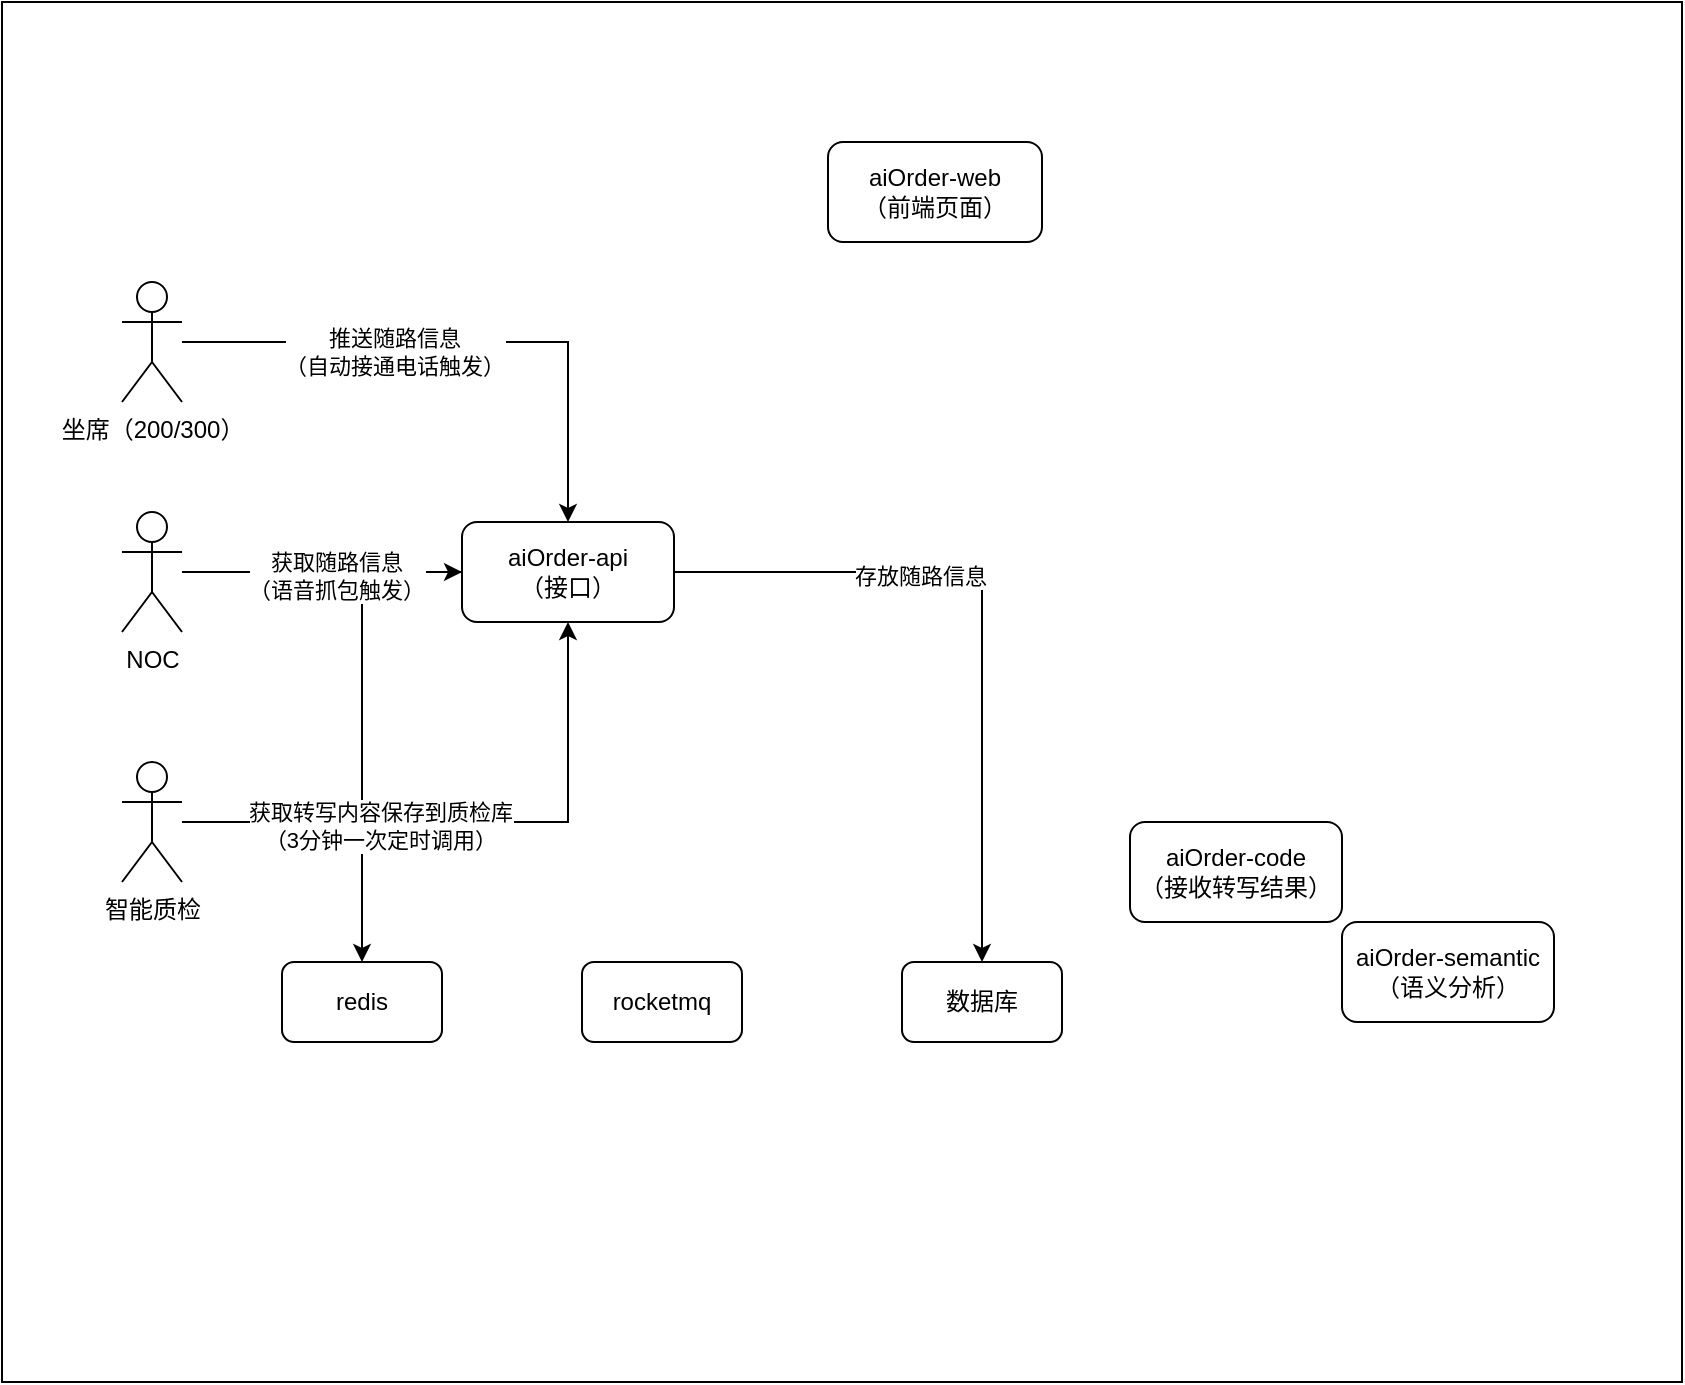 <mxfile version="15.7.3" type="github">
  <diagram id="TDRJOrQkZRvxVLFyGHF5" name="Page-1">
    <mxGraphModel dx="785" dy="1697" grid="1" gridSize="10" guides="1" tooltips="1" connect="1" arrows="1" fold="1" page="1" pageScale="1" pageWidth="827" pageHeight="1169" math="0" shadow="0">
      <root>
        <mxCell id="0" />
        <mxCell id="1" parent="0" />
        <mxCell id="H7IkyJ83xKfOgxSc8PPO-1" value="" style="rounded=0;whiteSpace=wrap;html=1;" parent="1" vertex="1">
          <mxGeometry x="40" y="-30" width="840" height="690" as="geometry" />
        </mxCell>
        <mxCell id="_P_8fhsZwQ1dmkPrRWgn-1" value="&lt;font style=&quot;vertical-align: inherit&quot;&gt;&lt;font style=&quot;vertical-align: inherit&quot;&gt;redis&lt;br&gt;&lt;/font&gt;&lt;/font&gt;" style="rounded=1;whiteSpace=wrap;html=1;" parent="1" vertex="1">
          <mxGeometry x="180" y="450" width="80" height="40" as="geometry" />
        </mxCell>
        <mxCell id="_P_8fhsZwQ1dmkPrRWgn-3" value="&lt;font style=&quot;vertical-align: inherit&quot;&gt;&lt;font style=&quot;vertical-align: inherit&quot;&gt;rocketmq&lt;/font&gt;&lt;/font&gt;" style="rounded=1;whiteSpace=wrap;html=1;" parent="1" vertex="1">
          <mxGeometry x="330" y="450" width="80" height="40" as="geometry" />
        </mxCell>
        <mxCell id="a1DzPcXFki-y8RiUeydO-17" style="edgeStyle=orthogonalEdgeStyle;rounded=0;orthogonalLoop=1;jettySize=auto;html=1;" edge="1" parent="1" source="a1DzPcXFki-y8RiUeydO-1" target="a1DzPcXFki-y8RiUeydO-4">
          <mxGeometry relative="1" as="geometry" />
        </mxCell>
        <mxCell id="a1DzPcXFki-y8RiUeydO-18" value="存放随路信息" style="edgeLabel;html=1;align=center;verticalAlign=middle;resizable=0;points=[];" vertex="1" connectable="0" parent="a1DzPcXFki-y8RiUeydO-17">
          <mxGeometry x="-0.296" y="-2" relative="1" as="geometry">
            <mxPoint as="offset" />
          </mxGeometry>
        </mxCell>
        <mxCell id="a1DzPcXFki-y8RiUeydO-19" style="edgeStyle=orthogonalEdgeStyle;rounded=0;orthogonalLoop=1;jettySize=auto;html=1;" edge="1" parent="1" source="a1DzPcXFki-y8RiUeydO-1" target="_P_8fhsZwQ1dmkPrRWgn-1">
          <mxGeometry relative="1" as="geometry" />
        </mxCell>
        <mxCell id="a1DzPcXFki-y8RiUeydO-1" value="aiOrder-api&lt;br&gt;（接口）" style="rounded=1;whiteSpace=wrap;html=1;" vertex="1" parent="1">
          <mxGeometry x="270" y="230" width="106" height="50" as="geometry" />
        </mxCell>
        <mxCell id="a1DzPcXFki-y8RiUeydO-2" value="aiOrder-web&lt;br&gt;（前端页面）" style="rounded=1;whiteSpace=wrap;html=1;" vertex="1" parent="1">
          <mxGeometry x="453" y="40" width="107" height="50" as="geometry" />
        </mxCell>
        <mxCell id="a1DzPcXFki-y8RiUeydO-3" value="aiOrder-semantic&lt;br&gt;（语义分析）" style="rounded=1;whiteSpace=wrap;html=1;" vertex="1" parent="1">
          <mxGeometry x="710" y="430" width="106" height="50" as="geometry" />
        </mxCell>
        <mxCell id="a1DzPcXFki-y8RiUeydO-4" value="数据库" style="rounded=1;whiteSpace=wrap;html=1;" vertex="1" parent="1">
          <mxGeometry x="490" y="450" width="80" height="40" as="geometry" />
        </mxCell>
        <mxCell id="a1DzPcXFki-y8RiUeydO-6" value="aiOrder-code&lt;br&gt;（接收转写结果）" style="rounded=1;whiteSpace=wrap;html=1;" vertex="1" parent="1">
          <mxGeometry x="604" y="380" width="106" height="50" as="geometry" />
        </mxCell>
        <mxCell id="a1DzPcXFki-y8RiUeydO-11" style="edgeStyle=orthogonalEdgeStyle;rounded=0;orthogonalLoop=1;jettySize=auto;html=1;" edge="1" parent="1" source="a1DzPcXFki-y8RiUeydO-7" target="a1DzPcXFki-y8RiUeydO-1">
          <mxGeometry relative="1" as="geometry" />
        </mxCell>
        <mxCell id="a1DzPcXFki-y8RiUeydO-12" value="推送随路信息&lt;br&gt;（自动接通电话触发）" style="edgeLabel;html=1;align=center;verticalAlign=middle;resizable=0;points=[];" vertex="1" connectable="0" parent="a1DzPcXFki-y8RiUeydO-11">
          <mxGeometry x="-0.25" y="-5" relative="1" as="geometry">
            <mxPoint as="offset" />
          </mxGeometry>
        </mxCell>
        <mxCell id="a1DzPcXFki-y8RiUeydO-7" value="坐席（200/300）" style="shape=umlActor;verticalLabelPosition=bottom;verticalAlign=top;html=1;outlineConnect=0;" vertex="1" parent="1">
          <mxGeometry x="100" y="110" width="30" height="60" as="geometry" />
        </mxCell>
        <mxCell id="a1DzPcXFki-y8RiUeydO-13" style="edgeStyle=orthogonalEdgeStyle;rounded=0;orthogonalLoop=1;jettySize=auto;html=1;" edge="1" parent="1" source="a1DzPcXFki-y8RiUeydO-8" target="a1DzPcXFki-y8RiUeydO-1">
          <mxGeometry relative="1" as="geometry" />
        </mxCell>
        <mxCell id="a1DzPcXFki-y8RiUeydO-14" value="获取随路信息&lt;br&gt;（语音抓包触发）" style="edgeLabel;html=1;align=center;verticalAlign=middle;resizable=0;points=[];" vertex="1" connectable="0" parent="a1DzPcXFki-y8RiUeydO-13">
          <mxGeometry x="0.103" y="-2" relative="1" as="geometry">
            <mxPoint as="offset" />
          </mxGeometry>
        </mxCell>
        <mxCell id="a1DzPcXFki-y8RiUeydO-8" value="NOC" style="shape=umlActor;verticalLabelPosition=bottom;verticalAlign=top;html=1;outlineConnect=0;" vertex="1" parent="1">
          <mxGeometry x="100" y="225" width="30" height="60" as="geometry" />
        </mxCell>
        <mxCell id="a1DzPcXFki-y8RiUeydO-15" style="edgeStyle=orthogonalEdgeStyle;rounded=0;orthogonalLoop=1;jettySize=auto;html=1;" edge="1" parent="1" source="a1DzPcXFki-y8RiUeydO-9" target="a1DzPcXFki-y8RiUeydO-1">
          <mxGeometry relative="1" as="geometry">
            <Array as="points">
              <mxPoint x="323" y="380" />
            </Array>
          </mxGeometry>
        </mxCell>
        <mxCell id="a1DzPcXFki-y8RiUeydO-16" value="获取转写内容保存到质检库&lt;br&gt;（3分钟一次定时调用）" style="edgeLabel;html=1;align=center;verticalAlign=middle;resizable=0;points=[];" vertex="1" connectable="0" parent="a1DzPcXFki-y8RiUeydO-15">
          <mxGeometry x="-0.217" y="-2" relative="1" as="geometry">
            <mxPoint x="-16" as="offset" />
          </mxGeometry>
        </mxCell>
        <mxCell id="a1DzPcXFki-y8RiUeydO-9" value="智能质检" style="shape=umlActor;verticalLabelPosition=bottom;verticalAlign=top;html=1;outlineConnect=0;" vertex="1" parent="1">
          <mxGeometry x="100" y="350" width="30" height="60" as="geometry" />
        </mxCell>
      </root>
    </mxGraphModel>
  </diagram>
</mxfile>
